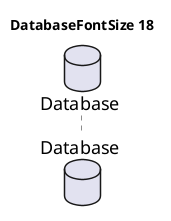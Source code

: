 @startuml
'!include ../../../plantuml-styles/plantuml-ae-skinparam-ex.iuml

skinparam DatabaseFontSize 18

title DatabaseFontSize 18

database Database 
@enduml